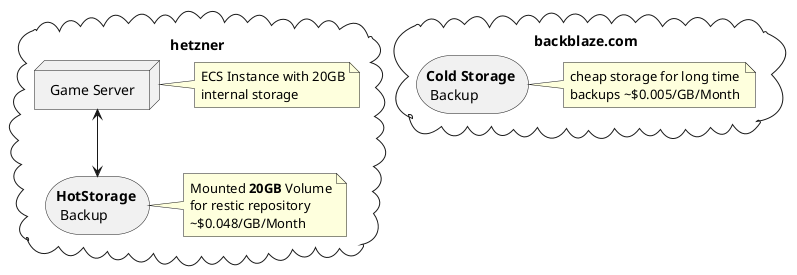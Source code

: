 @startuml
cloud hetzner {

node node as "Game Server"

note right of [node]
  ECS Instance with 20GB
  internal storage
end note

storage hotstorage as "<b>HotStorage</b> \n Backup"

note right of [hotstorage]
  Mounted <b>20GB</b> Volume
  for restic repository
  ~$0.048/GB/Month
end note

node <--> hotstorage

}
cloud backblaze as "backblaze.com" {

storage coldstorage as "<b>Cold Storage</b> \n Backup"

note right of [coldstorage]
  cheap storage for long time
  backups ~$0.005/GB/Month
end note

}
@enduml
